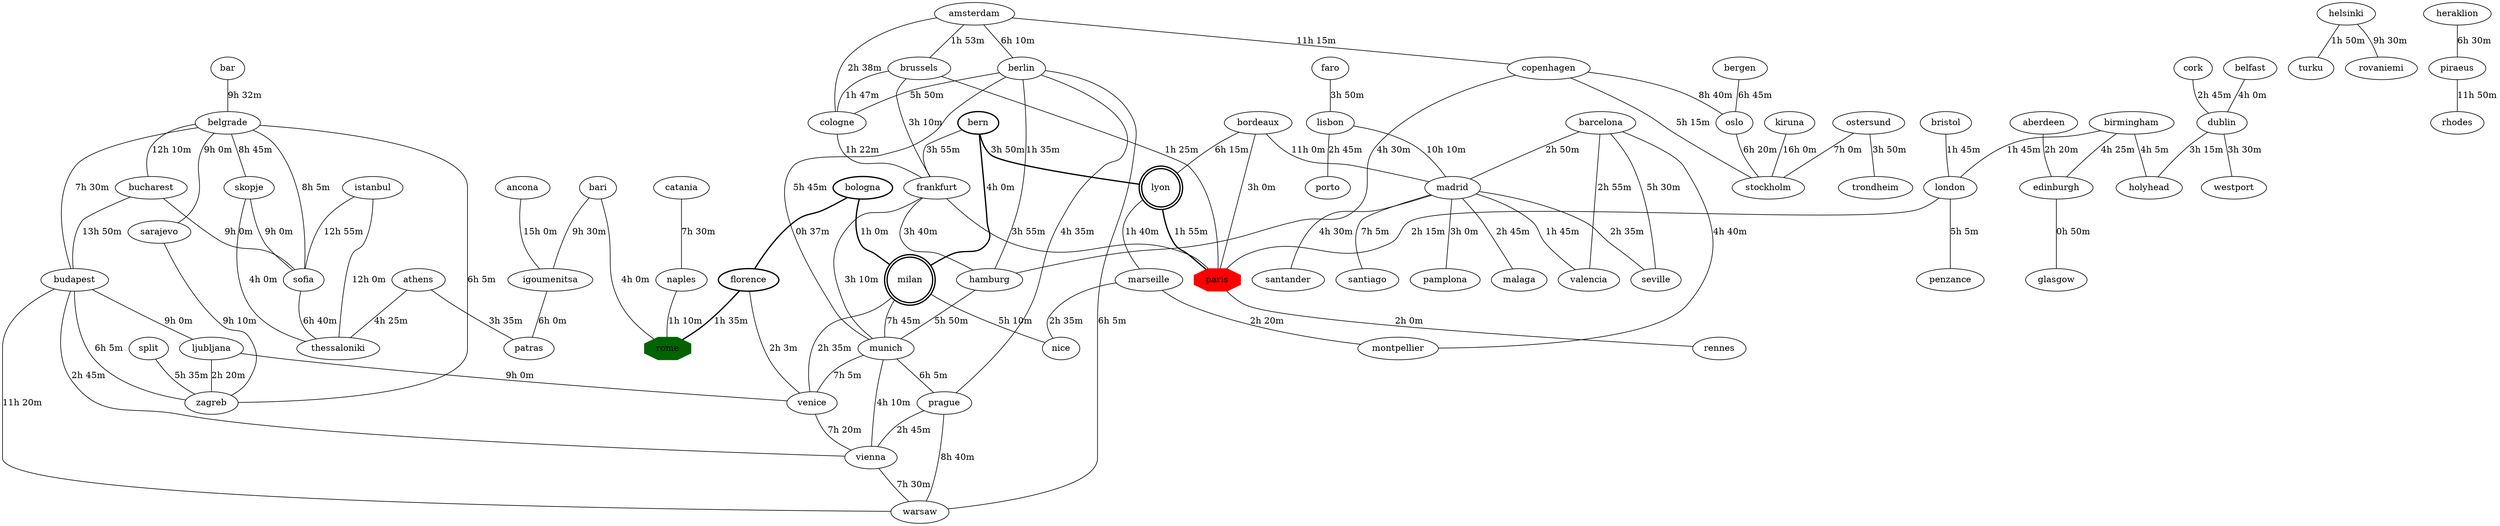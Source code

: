graph eurail {
rome[shape=octagon,style=filled,color=darkgreen pos="0,0!"]
paris[shape=octagon,style=filled,color=red pos="20,20!"]
bern[style=bold]
bologna[style=bold]
milan[style=bold, shape=doublecircle]
lyon[style=bold, shape=doublecircle]
florence[style=bold]
budapest -- vienna [label="2h 45m"]
vienna -- warsaw [label="7h 30m"]
venice -- vienna [label="7h 20m"]
barcelona -- valencia [label="2h 55m"]
bergen -- oslo [label="6h 45m"]
hamburg -- munich [label="5h 50m"]
belgrade -- sofia [label="8h 5m"]
bologna -- milan [label="1h 0m", style=bold]
london -- paris [label="2h 15m"]
birmingham -- edinburgh [label="4h 25m"]
amsterdam -- copenhagen [label="11h 15m"]
frankfurt -- hamburg [label="3h 40m"]
bucharest -- sofia [label="9h 0m"]
athens -- thessaloniki [label="4h 25m"]
madrid -- santiago [label="7h 5m"]
berlin -- prague [label="4h 35m"]
skopje -- thessaloniki [label="4h 0m"]
milan -- nice [label="5h 10m"]
brussels -- cologne [label="1h 47m"]
frankfurt -- paris [label="3h 55m"]
bordeaux -- madrid [label="11h 0m"]
madrid -- pamplona [label="3h 0m"]
bristol -- london [label="1h 45m"]
belgrade -- bucharest [label="12h 10m"]
munich -- prague [label="6h 5m"]
barcelona -- seville [label="5h 30m"]
bern -- lyon [label="3h 50m", style=bold]
copenhagen -- stockholm [label="5h 15m"]
brussels -- paris [label="1h 25m"]
aberdeen -- edinburgh [label="2h 20m"]
birmingham -- holyhead [label="4h 5m"]
amsterdam -- berlin [label="6h 10m"]
helsinki -- turku [label="1h 50m"]
belgrade -- sarajevo [label="9h 0m"]
athens -- patras [label="3h 35m"]
lyon -- paris [label="1h 55m", style=bold]
amsterdam -- brussels [label="1h 53m"]
munich -- vienna [label="4h 10m"]
cork -- dublin [label="2h 45m"]
marseille -- montpellier [label="2h 20m"]
frankfurt -- munich [label="3h 10m"]
ostersund -- stockholm [label="7h 0m"]
belgrade -- budapest [label="7h 30m"]
berlin -- warsaw [label="6h 5m"]
berlin -- hamburg [label="1h 35m"]
copenhagen -- oslo [label="8h 40m"]
milan -- munich [label="7h 45m"]
prague -- warsaw [label="8h 40m"]
istanbul -- sofia [label="12h 55m"]
kiruna -- stockholm [label="16h 0m"]
barcelona -- madrid [label="2h 50m"]
belgrade -- zagreb [label="6h 5m"]
berlin -- cologne [label="5h 50m"]
copenhagen -- hamburg [label="4h 30m"]
prague -- vienna [label="2h 45m"]
cologne -- frankfurt [label="1h 22m"]
catania -- naples [label="7h 30m"]
belfast -- dublin [label="4h 0m"]
marseille -- nice [label="2h 35m"]
birmingham -- london [label="1h 45m"]
bari -- igoumenitsa [label="9h 30m"]
berlin -- munich [label="5h 45m"]
budapest -- ljubljana [label="9h 0m"]
ljubljana -- venice [label="9h 0m"]
naples -- rome [label="1h 10m"]
dublin -- holyhead [label="3h 15m"]
bar -- belgrade [label="9h 32m"]
barcelona -- montpellier [label="4h 40m"]
igoumenitsa -- patras [label="6h 0m"]
skopje -- sofia [label="9h 0m"]
lisbon -- porto [label="2h 45m"]
florence -- venice [label="2h 3m"]
munich -- venice [label="7h 5m"]
london -- penzance [label="5h 5m"]
brussels -- frankfurt [label="3h 10m"]
madrid -- malaga [label="2h 45m"]
bordeaux -- paris [label="3h 0m"]
ljubljana -- zagreb [label="2h 20m"]
heraklion -- piraeus [label="6h 30m"]
sofia -- thessaloniki [label="6h 40m"]
bucharest -- budapest [label="13h 50m"]
budapest -- zagreb [label="6h 5m"]
lyon -- marseille [label="1h 40m"]
bordeaux -- lyon [label="6h 15m"]
paris -- rennes [label="2h 0m"]
madrid -- valencia [label="1h 45m"]
milan -- venice [label="2h 35m"]
oslo -- stockholm [label="6h 20m"]
madrid -- santander [label="4h 30m"]
helsinki -- rovaniemi [label="9h 30m"]
split -- zagreb [label="5h 35m"]
madrid -- seville [label="2h 35m"]
belgrade -- skopje [label="8h 45m"]
ancona -- igoumenitsa [label="15h 0m"]
piraeus -- rhodes [label="11h 50m"]
dublin -- westport [label="3h 30m"]
bari -- rome [label="4h 0m"]
budapest -- warsaw [label="11h 20m"]
bern -- frankfurt [label="3h 55m"]
bologna -- florence [label="0h 37m", style=bold]
faro -- lisbon [label="3h 50m"]
ostersund -- trondheim [label="3h 50m"]
bern -- milan [label="4h 0m", style=bold]
sarajevo -- zagreb [label="9h 10m"]
amsterdam -- cologne [label="2h 38m"]
edinburgh -- glasgow [label="0h 50m"]
istanbul -- thessaloniki [label="12h 0m"]
florence -- rome [label="1h 35m", style=bold]
lisbon -- madrid [label="10h 10m"]
}